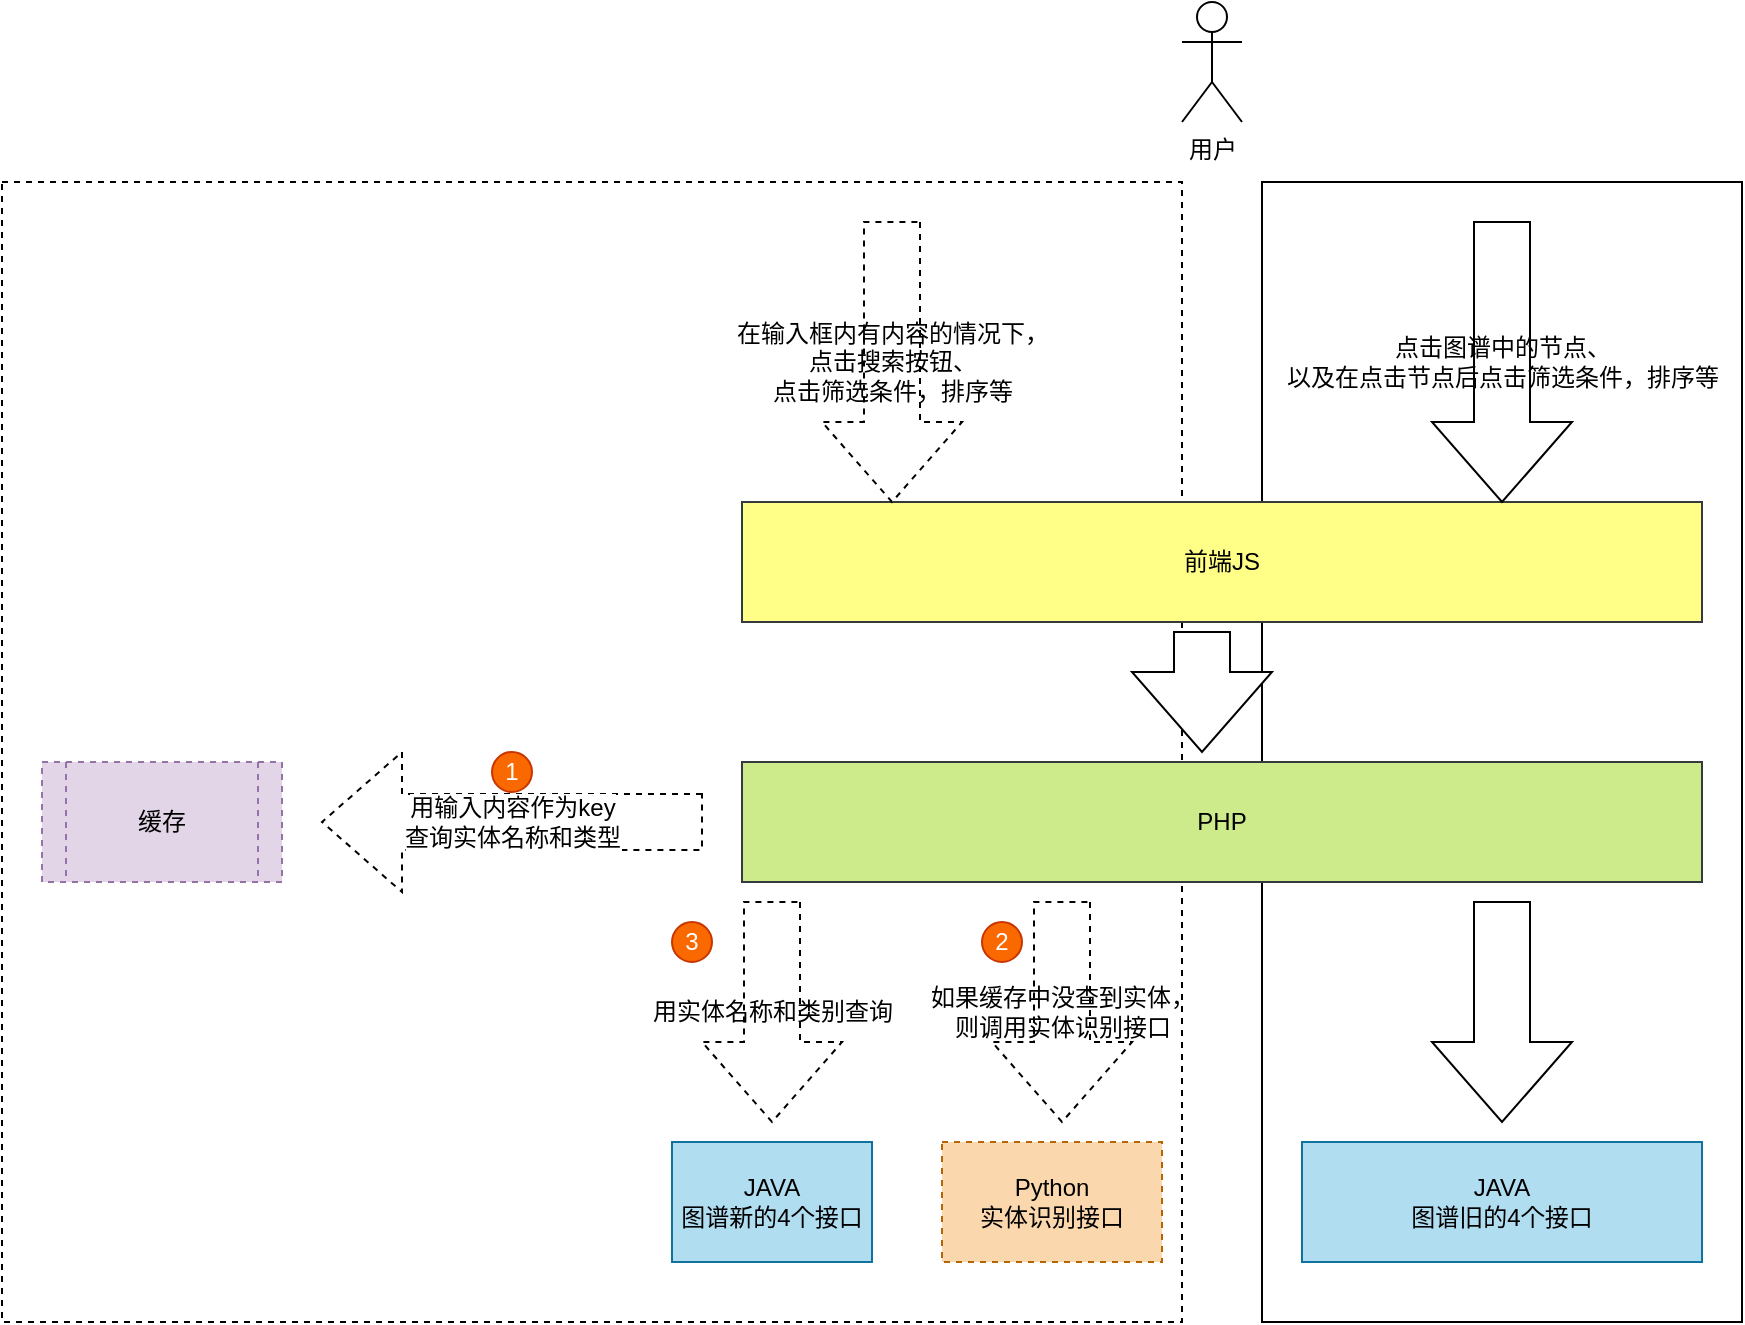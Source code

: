 <mxfile version="13.0.9" type="github"><diagram id="nQtOzl3iUdVLlk9L9oXd" name="Page-1"><mxGraphModel dx="3105" dy="1211" grid="1" gridSize="10" guides="1" tooltips="1" connect="1" arrows="1" fold="1" page="1" pageScale="1" pageWidth="827" pageHeight="1169" math="0" shadow="0"><root><mxCell id="0"/><mxCell id="1" parent="0"/><mxCell id="zU6rGCNiyLHSmYN5aLu_-20" value="" style="rounded=0;whiteSpace=wrap;html=1;fillColor=none;dashed=1;" vertex="1" parent="1"><mxGeometry x="-370" y="130" width="590" height="570" as="geometry"/></mxCell><mxCell id="zU6rGCNiyLHSmYN5aLu_-19" value="" style="rounded=0;whiteSpace=wrap;html=1;fillColor=none;" vertex="1" parent="1"><mxGeometry x="260" y="130" width="240" height="570" as="geometry"/></mxCell><mxCell id="zU6rGCNiyLHSmYN5aLu_-1" value="前端JS" style="rounded=0;whiteSpace=wrap;html=1;fillColor=#ffff88;strokeColor=#36393d;" vertex="1" parent="1"><mxGeometry y="290" width="480" height="60" as="geometry"/></mxCell><mxCell id="zU6rGCNiyLHSmYN5aLu_-2" value="用户" style="shape=umlActor;verticalLabelPosition=bottom;labelBackgroundColor=#ffffff;verticalAlign=top;html=1;outlineConnect=0;" vertex="1" parent="1"><mxGeometry x="220" y="40" width="30" height="60" as="geometry"/></mxCell><mxCell id="zU6rGCNiyLHSmYN5aLu_-10" value="&lt;span&gt;在输入框内有内容的情况下，&lt;br&gt;点击搜索按钮、&lt;br&gt;点击筛选条件，排序等&lt;/span&gt;" style="html=1;shadow=0;dashed=1;align=center;verticalAlign=middle;shape=mxgraph.arrows2.arrow;dy=0.6;dx=40;direction=south;notch=0;" vertex="1" parent="1"><mxGeometry x="40" y="150" width="70" height="140" as="geometry"/></mxCell><mxCell id="zU6rGCNiyLHSmYN5aLu_-11" value="&lt;span&gt;点击图谱中的节点、&lt;br&gt;以及在点击节点后点击筛选条件，排序等&lt;/span&gt;" style="html=1;shadow=0;dashed=0;align=center;verticalAlign=middle;shape=mxgraph.arrows2.arrow;dy=0.6;dx=40;direction=south;notch=0;" vertex="1" parent="1"><mxGeometry x="345" y="150" width="70" height="140" as="geometry"/></mxCell><mxCell id="zU6rGCNiyLHSmYN5aLu_-16" value="PHP" style="rounded=0;whiteSpace=wrap;html=1;fillColor=#cdeb8b;strokeColor=#36393d;" vertex="1" parent="1"><mxGeometry y="420" width="480" height="60" as="geometry"/></mxCell><mxCell id="zU6rGCNiyLHSmYN5aLu_-21" value="JAVA&lt;br&gt;图谱旧的4个接口" style="rounded=0;whiteSpace=wrap;html=1;fillColor=#b1ddf0;strokeColor=#10739e;" vertex="1" parent="1"><mxGeometry x="280" y="610" width="200" height="60" as="geometry"/></mxCell><mxCell id="zU6rGCNiyLHSmYN5aLu_-22" value="JAVA&lt;br&gt;图谱新的4个接口" style="rounded=0;whiteSpace=wrap;html=1;fillColor=#b1ddf0;strokeColor=#10739e;" vertex="1" parent="1"><mxGeometry x="-35" y="610" width="100" height="60" as="geometry"/></mxCell><mxCell id="zU6rGCNiyLHSmYN5aLu_-23" value="Python&lt;br&gt;实体识别接口" style="rounded=0;whiteSpace=wrap;html=1;fillColor=#fad7ac;strokeColor=#b46504;dashed=1;" vertex="1" parent="1"><mxGeometry x="100" y="610" width="110" height="60" as="geometry"/></mxCell><mxCell id="zU6rGCNiyLHSmYN5aLu_-25" value="" style="html=1;shadow=0;dashed=0;align=center;verticalAlign=middle;shape=mxgraph.arrows2.arrow;dy=0.6;dx=40;direction=south;notch=0;fillColor=none;" vertex="1" parent="1"><mxGeometry x="345" y="490" width="70" height="110" as="geometry"/></mxCell><mxCell id="zU6rGCNiyLHSmYN5aLu_-26" value="缓存" style="shape=process;whiteSpace=wrap;html=1;backgroundOutline=1;fillColor=#e1d5e7;strokeColor=#9673a6;dashed=1;" vertex="1" parent="1"><mxGeometry x="-350" y="420" width="120" height="60" as="geometry"/></mxCell><mxCell id="zU6rGCNiyLHSmYN5aLu_-28" value="&lt;span style=&quot;background-color: rgb(255 , 255 , 255)&quot;&gt;用输入内容作为key&lt;/span&gt;&lt;br style=&quot;background-color: rgb(255 , 255 , 255)&quot;&gt;&lt;span style=&quot;background-color: rgb(255 , 255 , 255)&quot;&gt;查询实体名称和类型&lt;/span&gt;" style="html=1;shadow=0;dashed=1;align=center;verticalAlign=middle;shape=mxgraph.arrows2.arrow;dy=0.6;dx=40;flipH=1;notch=0;fillColor=#ffffff;" vertex="1" parent="1"><mxGeometry x="-210" y="415" width="190" height="70" as="geometry"/></mxCell><mxCell id="zU6rGCNiyLHSmYN5aLu_-29" value="如果缓存中没查到实体，&lt;br&gt;则调用实体识别接口" style="html=1;shadow=0;dashed=1;align=center;verticalAlign=middle;shape=mxgraph.arrows2.arrow;dy=0.6;dx=40;direction=south;notch=0;fillColor=none;" vertex="1" parent="1"><mxGeometry x="125" y="490" width="70" height="110" as="geometry"/></mxCell><mxCell id="zU6rGCNiyLHSmYN5aLu_-30" value="用实体名称和类别查询" style="html=1;shadow=0;dashed=1;align=center;verticalAlign=middle;shape=mxgraph.arrows2.arrow;dy=0.6;dx=40;direction=south;notch=0;fillColor=none;" vertex="1" parent="1"><mxGeometry x="-20" y="490" width="70" height="110" as="geometry"/></mxCell><mxCell id="zU6rGCNiyLHSmYN5aLu_-31" value="1" style="ellipse;whiteSpace=wrap;html=1;aspect=fixed;fillColor=#fa6800;strokeColor=#C73500;fontColor=#ffffff;" vertex="1" parent="1"><mxGeometry x="-125" y="415" width="20" height="20" as="geometry"/></mxCell><mxCell id="zU6rGCNiyLHSmYN5aLu_-32" value="2" style="ellipse;whiteSpace=wrap;html=1;aspect=fixed;fillColor=#fa6800;strokeColor=#C73500;fontColor=#ffffff;" vertex="1" parent="1"><mxGeometry x="120" y="500" width="20" height="20" as="geometry"/></mxCell><mxCell id="zU6rGCNiyLHSmYN5aLu_-33" value="3" style="ellipse;whiteSpace=wrap;html=1;aspect=fixed;fillColor=#fa6800;strokeColor=#C73500;fontColor=#ffffff;" vertex="1" parent="1"><mxGeometry x="-35" y="500" width="20" height="20" as="geometry"/></mxCell><mxCell id="zU6rGCNiyLHSmYN5aLu_-34" value="" style="html=1;shadow=0;dashed=0;align=center;verticalAlign=middle;shape=mxgraph.arrows2.arrow;dy=0.6;dx=40;direction=south;notch=0;fillColor=#ffffff;" vertex="1" parent="1"><mxGeometry x="195" y="355" width="70" height="60" as="geometry"/></mxCell></root></mxGraphModel></diagram></mxfile>